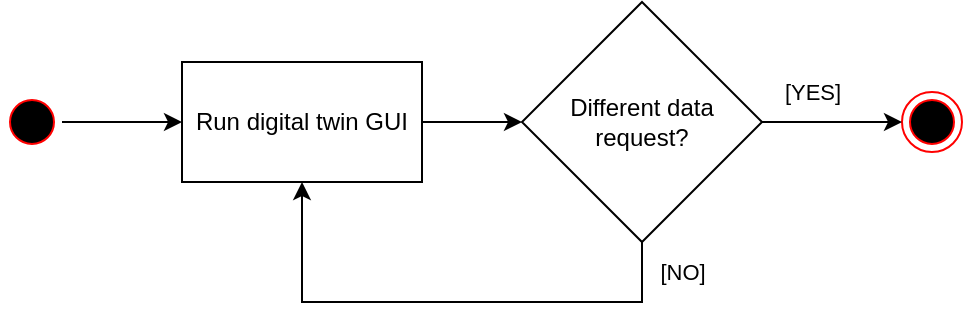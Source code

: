 <mxfile version="15.7.3" type="device"><diagram id="TEx3UZvfeen1V4EnL_ds" name="Pagina-1"><mxGraphModel dx="918" dy="729" grid="1" gridSize="10" guides="1" tooltips="1" connect="1" arrows="1" fold="1" page="1" pageScale="1" pageWidth="2336" pageHeight="1654" math="0" shadow="0"><root><mxCell id="0"/><mxCell id="1" parent="0"/><mxCell id="F9s3SYbwCNMR5sgFMdSm-1" value="" style="edgeStyle=orthogonalEdgeStyle;rounded=0;orthogonalLoop=1;jettySize=auto;html=1;" edge="1" parent="1" source="89FKyo4nO2U7r55Wx7xn-2" target="89FKyo4nO2U7r55Wx7xn-9"><mxGeometry relative="1" as="geometry"/></mxCell><mxCell id="89FKyo4nO2U7r55Wx7xn-2" value="" style="ellipse;html=1;shape=startState;fillColor=#000000;strokeColor=#ff0000;" parent="1" vertex="1"><mxGeometry x="70" y="115" width="30" height="30" as="geometry"/></mxCell><mxCell id="89FKyo4nO2U7r55Wx7xn-3" value="" style="ellipse;html=1;shape=endState;fillColor=#000000;strokeColor=#ff0000;" parent="1" vertex="1"><mxGeometry x="520" y="115" width="30" height="30" as="geometry"/></mxCell><mxCell id="89FKyo4nO2U7r55Wx7xn-4" value="Different data&lt;br&gt;request?" style="rhombus;whiteSpace=wrap;html=1;" parent="1" vertex="1"><mxGeometry x="330" y="70" width="120" height="120" as="geometry"/></mxCell><mxCell id="89FKyo4nO2U7r55Wx7xn-5" value="" style="endArrow=classic;html=1;rounded=0;exitX=1;exitY=0.5;exitDx=0;exitDy=0;entryX=0;entryY=0.5;entryDx=0;entryDy=0;" parent="1" source="89FKyo4nO2U7r55Wx7xn-4" edge="1" target="89FKyo4nO2U7r55Wx7xn-3"><mxGeometry relative="1" as="geometry"><mxPoint x="520" y="255" as="sourcePoint"/><mxPoint x="530" y="130" as="targetPoint"/></mxGeometry></mxCell><mxCell id="89FKyo4nO2U7r55Wx7xn-6" value="[YES]" style="edgeLabel;resizable=0;html=1;align=center;verticalAlign=middle;" parent="89FKyo4nO2U7r55Wx7xn-5" connectable="0" vertex="1"><mxGeometry relative="1" as="geometry"><mxPoint x="-10" y="-15" as="offset"/></mxGeometry></mxCell><mxCell id="F9s3SYbwCNMR5sgFMdSm-2" value="" style="edgeStyle=orthogonalEdgeStyle;rounded=0;orthogonalLoop=1;jettySize=auto;html=1;" edge="1" parent="1" source="89FKyo4nO2U7r55Wx7xn-9" target="89FKyo4nO2U7r55Wx7xn-4"><mxGeometry relative="1" as="geometry"/></mxCell><mxCell id="89FKyo4nO2U7r55Wx7xn-9" value="Run digital twin GUI" style="rounded=0;whiteSpace=wrap;html=1;" parent="1" vertex="1"><mxGeometry x="160" y="100" width="120" height="60" as="geometry"/></mxCell><mxCell id="89FKyo4nO2U7r55Wx7xn-14" value="" style="endArrow=classic;html=1;rounded=0;exitX=0.5;exitY=1;exitDx=0;exitDy=0;entryX=0.5;entryY=1;entryDx=0;entryDy=0;" parent="1" source="89FKyo4nO2U7r55Wx7xn-4" edge="1" target="89FKyo4nO2U7r55Wx7xn-9"><mxGeometry relative="1" as="geometry"><mxPoint x="380" y="250" as="sourcePoint"/><mxPoint x="390" y="250" as="targetPoint"/><Array as="points"><mxPoint x="390" y="220"/><mxPoint x="220" y="220"/></Array></mxGeometry></mxCell><mxCell id="89FKyo4nO2U7r55Wx7xn-15" value="[NO]" style="edgeLabel;resizable=0;html=1;align=center;verticalAlign=middle;" parent="89FKyo4nO2U7r55Wx7xn-14" connectable="0" vertex="1"><mxGeometry relative="1" as="geometry"><mxPoint x="120" y="-15" as="offset"/></mxGeometry></mxCell></root></mxGraphModel></diagram></mxfile>